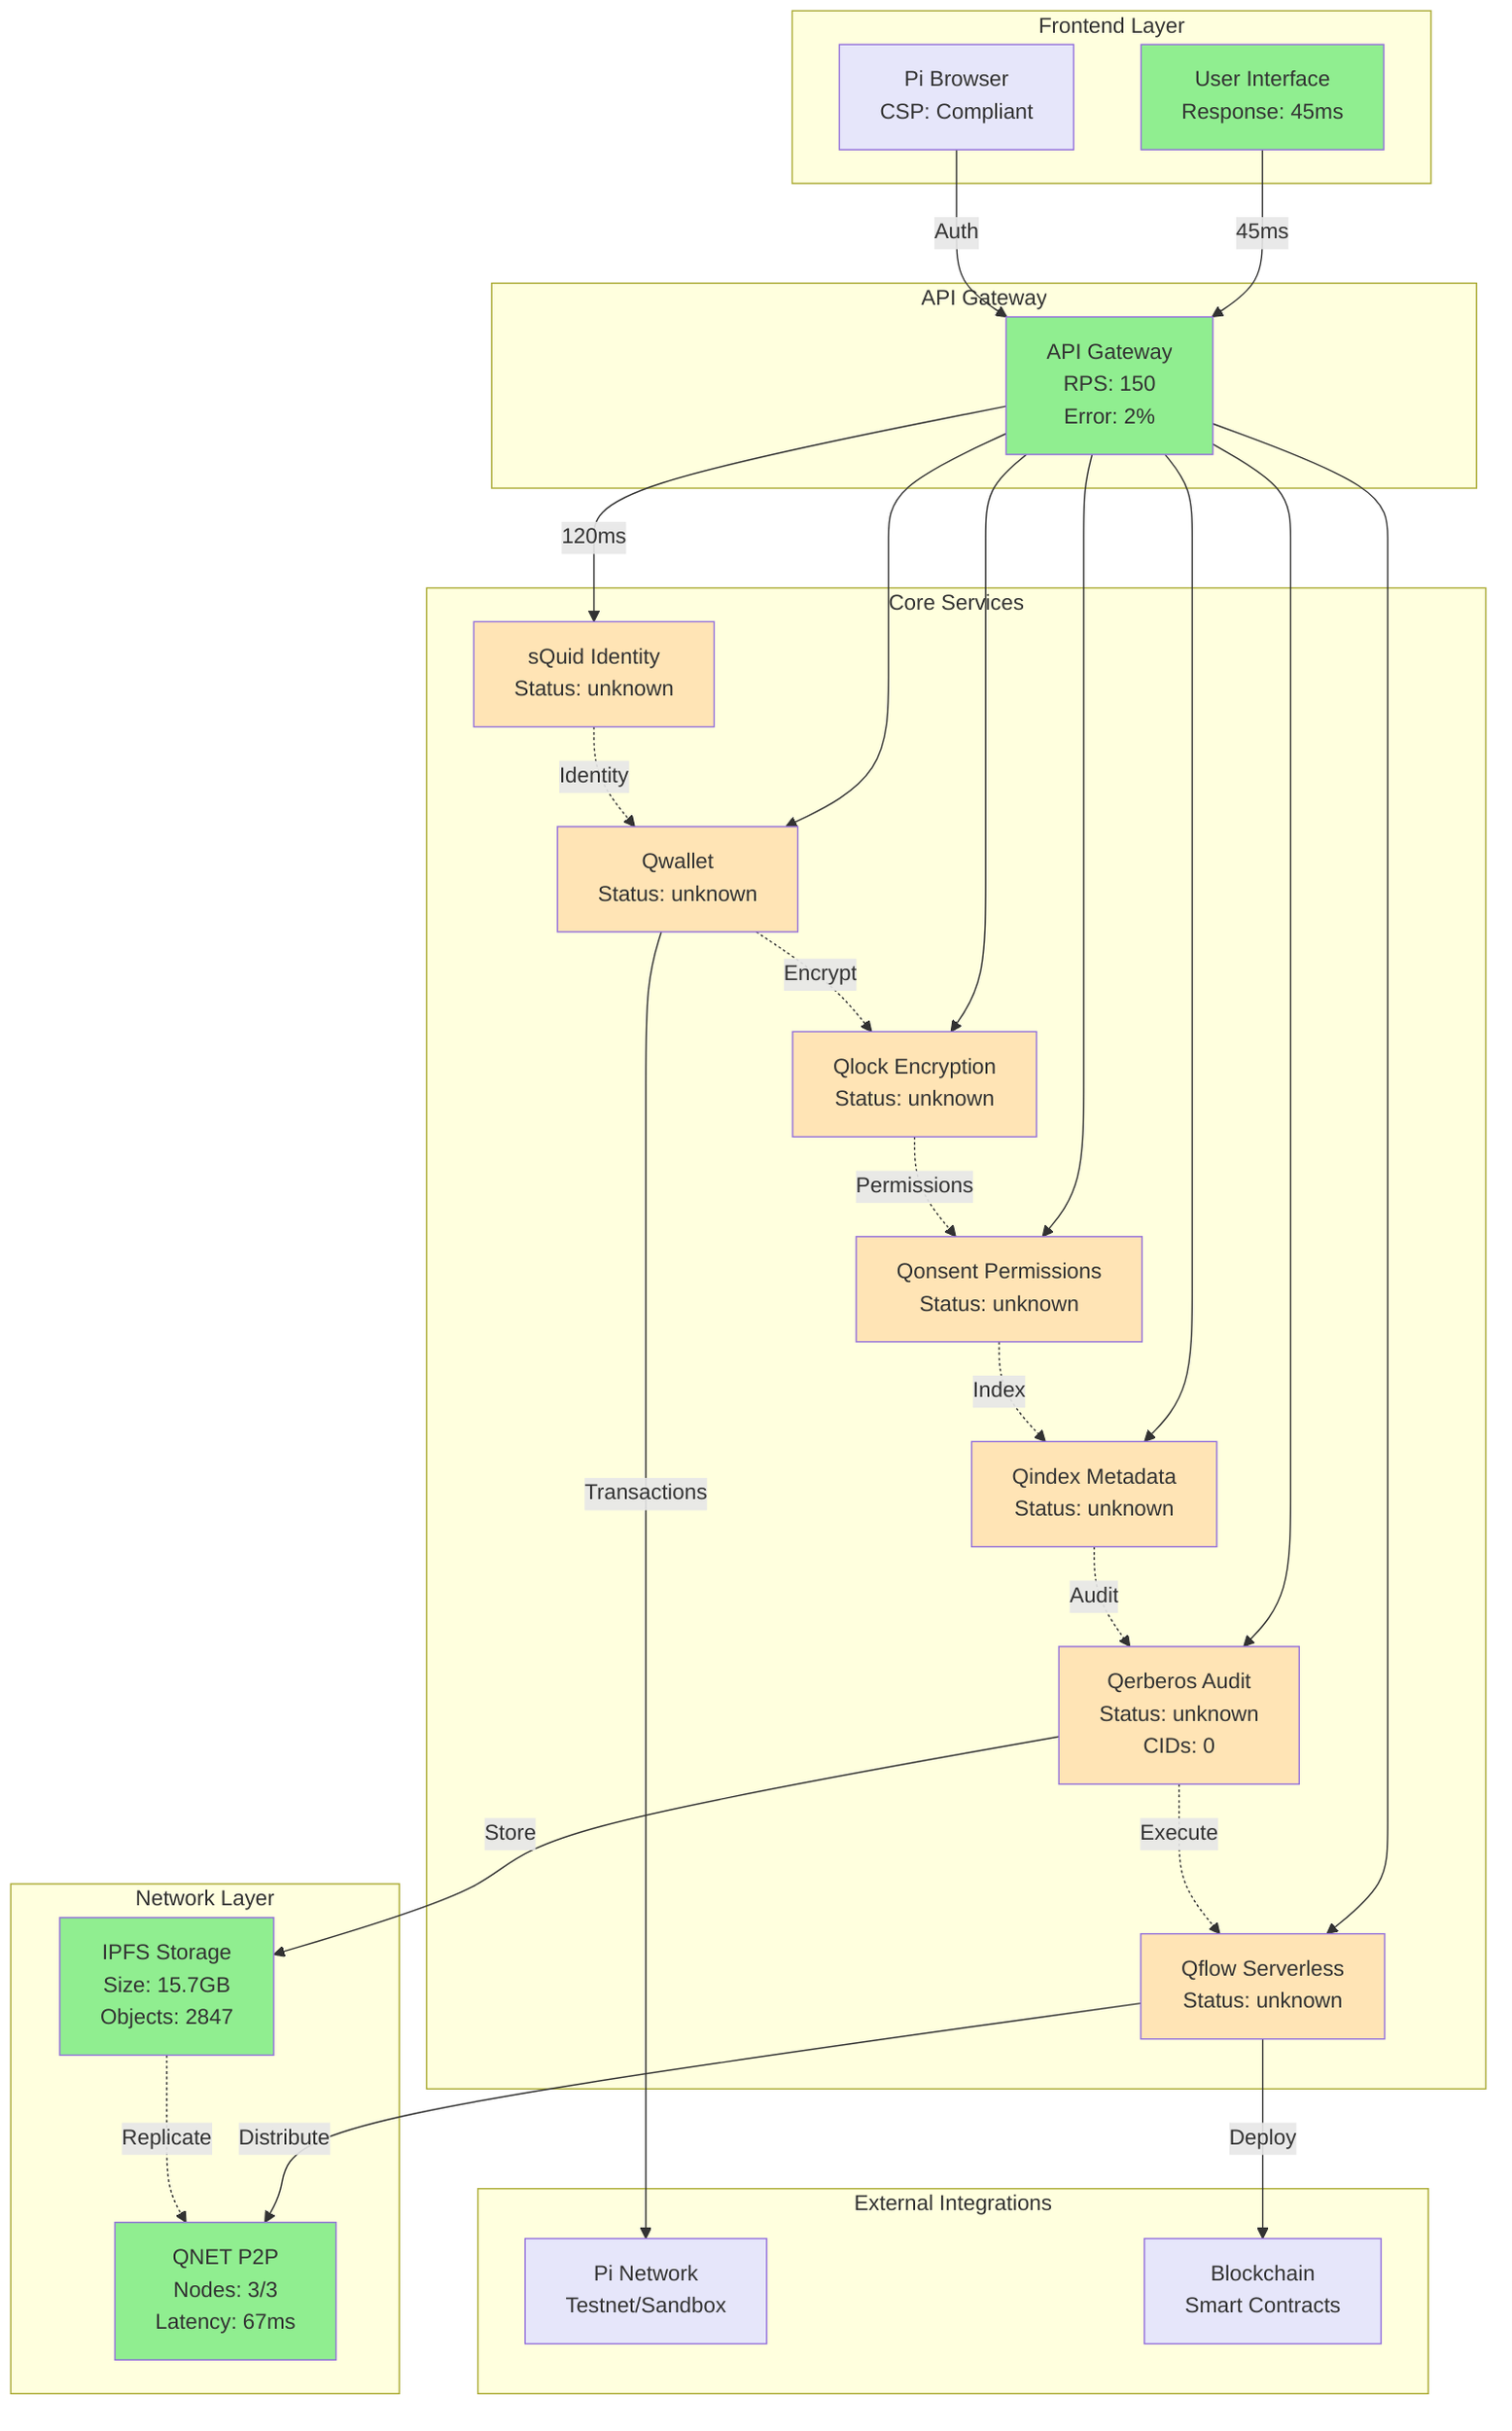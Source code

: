 graph TB
    subgraph "Frontend Layer"
        UI[User Interface<br/>Response: 45ms]
        PiBrowser[Pi Browser<br/>CSP: Compliant]
    end
    
    subgraph "API Gateway"
        Gateway[API Gateway<br/>RPS: 150<br/>Error: 2%]
    end
    
    subgraph "Core Services"
        sQuid[sQuid Identity<br/>Status: unknown]
        Qwallet[Qwallet<br/>Status: unknown]
        Qlock[Qlock Encryption<br/>Status: unknown]
        Qonsent[Qonsent Permissions<br/>Status: unknown]
        Qindex[Qindex Metadata<br/>Status: unknown]
        Qerberos[Qerberos Audit<br/>Status: unknown<br/>CIDs: 0]
        Qflow[Qflow Serverless<br/>Status: unknown]
    end
    
    subgraph "Network Layer"
        QNET[QNET P2P<br/>Nodes: 3/3<br/>Latency: 67ms]
        IPFS[IPFS Storage<br/>Size: 15.7GB<br/>Objects: 2847]
    end
    
    subgraph "External Integrations"
        PiNetwork[Pi Network<br/>Testnet/Sandbox]
        Blockchain[Blockchain<br/>Smart Contracts]
    end
    
    UI -->|45ms| Gateway
    PiBrowser -->|Auth| Gateway
    
    Gateway -->|120ms| sQuid
    Gateway --> Qwallet
    Gateway --> Qlock
    Gateway --> Qonsent
    Gateway --> Qindex
    Gateway --> Qerberos
    Gateway --> Qflow
    
    sQuid -.->|Identity| Qwallet
    Qwallet -.->|Encrypt| Qlock
    Qlock -.->|Permissions| Qonsent
    Qonsent -.->|Index| Qindex
    Qindex -.->|Audit| Qerberos
    Qerberos -.->|Execute| Qflow
    
    Qflow -->|Distribute| QNET
    Qerberos -->|Store| IPFS
    IPFS -.->|Replicate| QNET
    
    Qwallet -->|Transactions| PiNetwork
    Qflow -->|Deploy| Blockchain
    
    classDef healthy fill:#90EE90
    classDef degraded fill:#FFE4B5
    classDef critical fill:#FFB6C1
    classDef external fill:#E6E6FA
    
    class UI,Gateway healthy
    class sQuid,Qwallet,Qlock,Qonsent,Qindex,Qerberos,Qflow degraded
    class QNET,IPFS healthy
    class PiBrowser,PiNetwork,Blockchain external